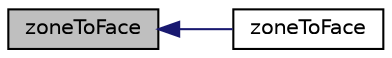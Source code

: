 digraph "zoneToFace"
{
  bgcolor="transparent";
  edge [fontname="Helvetica",fontsize="10",labelfontname="Helvetica",labelfontsize="10"];
  node [fontname="Helvetica",fontsize="10",shape=record];
  rankdir="LR";
  Node1 [label="zoneToFace",height=0.2,width=0.4,color="black", fillcolor="grey75", style="filled", fontcolor="black"];
  Node1 -> Node2 [dir="back",color="midnightblue",fontsize="10",style="solid",fontname="Helvetica"];
  Node2 [label="zoneToFace",height=0.2,width=0.4,color="black",URL="$a26513.html#a7b2e78bffbc6227f8ecb19b9d63c1360",tooltip="Construct from dictionary. "];
}
